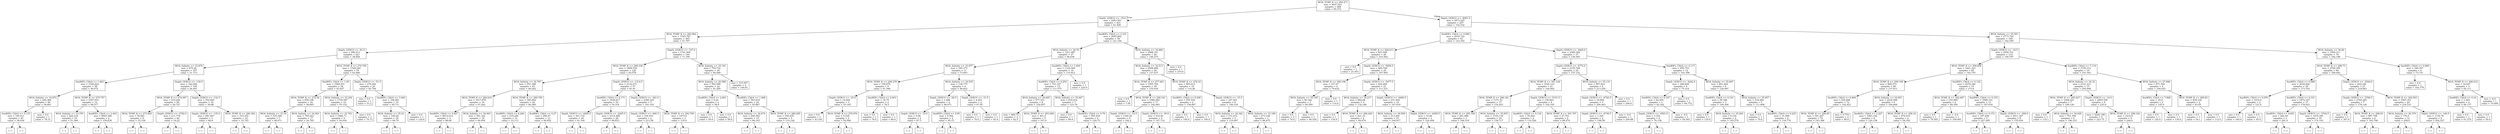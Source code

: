 digraph Tree {
node [shape=box] ;
0 [label="WOA_TEMP_K <= 294.271\nmse = 4447.023\nsamples = 668\nvalue = 95.572"] ;
1 [label="Depth_GEBCO <= -35.0\nmse = 2283.501\nsamples = 421\nvalue = 61.466"] ;
0 -> 1 [labeldistance=2.5, labelangle=45, headlabel="True"] ;
2 [label="WOA_TEMP_K <= 283.962\nmse = 1545.787\nsamples = 365\nvalue = 51.797"] ;
1 -> 2 ;
3 [label="Depth_GEBCO <= -81.0\nmse = 996.413\nsamples = 221\nvalue = 38.849"] ;
2 -> 3 ;
4 [label="WOA_Salinity <= 33.879\nmse = 675.24\nsamples = 167\nvalue = 31.713"] ;
3 -> 4 ;
5 [label="SeaWIFs_ChlrA <= 1.683\nmse = 1026.622\nsamples = 58\nvalue = 46.072"] ;
4 -> 5 ;
6 [label="WOA_Salinity <= 33.872\nmse = 209.366\nsamples = 46\nvalue = 39.801"] ;
5 -> 6 ;
7 [label="SeaWIFs_ChlrA <= 0.135\nmse = 169.411\nsamples = 45\nvalue = 38.634"] ;
6 -> 7 ;
8 [label="(...)"] ;
7 -> 8 ;
21 [label="(...)"] ;
7 -> 21 ;
92 [label="mse = 0.0\nsamples = 1\nvalue = 78.31"] ;
6 -> 92 ;
93 [label="WOA_TEMP_K <= 275.757\nmse = 3307.031\nsamples = 12\nvalue = 68.517"] ;
5 -> 93 ;
94 [label="WOA_Salinity <= 33.376\nmse = 224.218\nsamples = 10\nvalue = 51.394"] ;
93 -> 94 ;
95 [label="(...)"] ;
94 -> 95 ;
98 [label="(...)"] ;
94 -> 98 ;
107 [label="SeaWIFs_ChlrA <= 2.443\nmse = 9845.386\nsamples = 2\nvalue = 159.838"] ;
93 -> 107 ;
108 [label="(...)"] ;
107 -> 108 ;
109 [label="(...)"] ;
107 -> 109 ;
110 [label="Depth_GEBCO <= -139.5\nmse = 342.694\nsamples = 109\nvalue = 24.491"] ;
4 -> 110 ;
111 [label="WOA_TEMP_K <= 274.097\nmse = 219.244\nsamples = 90\nvalue = 20.727"] ;
110 -> 111 ;
112 [label="WOA_TEMP_K <= 273.893\nmse = 56.081\nsamples = 8\nvalue = 35.339"] ;
111 -> 112 ;
113 [label="(...)"] ;
112 -> 113 ;
126 [label="(...)"] ;
112 -> 126 ;
127 [label="Depth_GEBCO <= -3782.0\nmse = 211.778\nsamples = 82\nvalue = 19.22"] ;
111 -> 127 ;
128 [label="(...)"] ;
127 -> 128 ;
149 [label="(...)"] ;
127 -> 149 ;
234 [label="Depth_GEBCO <= -132.5\nmse = 552.665\nsamples = 19\nvalue = 39.88"] ;
110 -> 234 ;
235 [label="Depth_GEBCO <= -135.0\nmse = 681.847\nsamples = 3\nvalue = 68.6"] ;
234 -> 235 ;
236 [label="(...)"] ;
235 -> 236 ;
237 [label="(...)"] ;
235 -> 237 ;
240 [label="WOA_TEMP_K <= 280.382\nmse = 310.352\nsamples = 16\nvalue = 33.725"] ;
234 -> 240 ;
241 [label="(...)"] ;
240 -> 241 ;
244 [label="(...)"] ;
240 -> 244 ;
269 [label="WOA_TEMP_K <= 279.795\nmse = 1328.244\nsamples = 54\nvalue = 62.946"] ;
3 -> 269 ;
270 [label="SeaWIFs_ChlrA <= 1.05\nmse = 1069.451\nsamples = 34\nvalue = 43.927"] ;
269 -> 270 ;
271 [label="WOA_TEMP_K <= 272.54\nmse = 659.196\nsamples = 24\nvalue = 38.665"] ;
270 -> 271 ;
272 [label="WOA_Salinity <= 33.34\nmse = 335.399\nsamples = 7\nvalue = 46.071"] ;
271 -> 272 ;
273 [label="(...)"] ;
272 -> 273 ;
276 [label="(...)"] ;
272 -> 276 ;
277 [label="WOA_Salinity <= 34.483\nmse = 785.023\nsamples = 17\nvalue = 34.785"] ;
271 -> 277 ;
278 [label="(...)"] ;
277 -> 278 ;
283 [label="(...)"] ;
277 -> 283 ;
284 [label="WOA_Salinity <= 33.292\nmse = 1759.597\nsamples = 10\nvalue = 55.152"] ;
270 -> 284 ;
285 [label="WOA_Salinity <= 32.763\nmse = 1866.71\nsamples = 9\nvalue = 54.039"] ;
284 -> 285 ;
286 [label="(...)"] ;
285 -> 286 ;
287 [label="(...)"] ;
285 -> 287 ;
288 [label="mse = 0.0\nsamples = 1\nvalue = 70.73"] ;
284 -> 288 ;
289 [label="Depth_GEBCO <= -51.5\nmse = 279.044\nsamples = 20\nvalue = 92.744"] ;
269 -> 289 ;
290 [label="mse = 0.0\nsamples = 1\nvalue = 51.2"] ;
289 -> 290 ;
291 [label="SeaWIFs_ChlrA <= 3.044\nmse = 166.891\nsamples = 19\nvalue = 95.711"] ;
289 -> 291 ;
292 [label="WOA_Salinity <= 35.23\nmse = 149.28\nsamples = 18\nvalue = 94.79"] ;
291 -> 292 ;
293 [label="(...)"] ;
292 -> 293 ;
306 [label="(...)"] ;
292 -> 306 ;
307 [label="mse = 0.0\nsamples = 1\nvalue = 120.6"] ;
291 -> 307 ;
308 [label="Depth_GEBCO <= -107.0\nmse = 1741.469\nsamples = 144\nvalue = 71.189"] ;
2 -> 308 ;
309 [label="WOA_TEMP_K <= 290.336\nmse = 1808.539\nsamples = 120\nvalue = 65.576"] ;
308 -> 309 ;
310 [label="WOA_Salinity <= 34.787\nmse = 951.388\nsamples = 63\nvalue = 49.242"] ;
309 -> 310 ;
311 [label="WOA_TEMP_K <= 284.616\nmse = 1617.878\nsamples = 19\nvalue = 67.242"] ;
310 -> 311 ;
312 [label="SeaWIFs_ChlrA <= 0.827\nmse = 6614.614\nsamples = 3\nvalue = 98.68"] ;
311 -> 312 ;
313 [label="(...)"] ;
312 -> 313 ;
316 [label="(...)"] ;
312 -> 316 ;
317 [label="WOA_Salinity <= 34.603\nmse = 381.322\nsamples = 16\nvalue = 60.954"] ;
311 -> 317 ;
318 [label="(...)"] ;
317 -> 318 ;
339 [label="(...)"] ;
317 -> 339 ;
344 [label="WOA_TEMP_K <= 289.795\nmse = 385.894\nsamples = 44\nvalue = 40.389"] ;
310 -> 344 ;
345 [label="SeaWIFs_ChlrA <= 0.266\nmse = 219.246\nsamples = 31\nvalue = 33.113"] ;
344 -> 345 ;
346 [label="(...)"] ;
345 -> 346 ;
349 [label="(...)"] ;
345 -> 349 ;
394 [label="SeaWIFs_ChlrA <= 0.27\nmse = 286.97\nsamples = 13\nvalue = 60.852"] ;
344 -> 394 ;
395 [label="(...)"] ;
394 -> 395 ;
398 [label="(...)"] ;
394 -> 398 ;
413 [label="Depth_GEBCO <= -1314.5\nmse = 2132.071\nsamples = 57\nvalue = 81.91"] ;
309 -> 413 ;
414 [label="SeaWIFs_ChlrA <= 0.171\nmse = 1638.817\nsamples = 52\nvalue = 76.314"] ;
413 -> 414 ;
415 [label="Depth_GEBCO <= -4465.5\nmse = 441.732\nsamples = 24\nvalue = 61.104"] ;
414 -> 415 ;
416 [label="(...)"] ;
415 -> 416 ;
437 [label="(...)"] ;
415 -> 437 ;
456 [label="Depth_GEBCO <= -2205.5\nmse = 2314.484\nsamples = 28\nvalue = 89.833"] ;
414 -> 456 ;
457 [label="(...)"] ;
456 -> 457 ;
496 [label="(...)"] ;
456 -> 496 ;
501 [label="Depth_GEBCO <= -361.0\nmse = 2390.325\nsamples = 5\nvalue = 161.193"] ;
413 -> 501 ;
502 [label="Depth_GEBCO <= -600.5\nmse = 104.453\nsamples = 2\nvalue = 213.58"] ;
501 -> 502 ;
503 [label="(...)"] ;
502 -> 503 ;
504 [label="(...)"] ;
502 -> 504 ;
505 [label="WOA_TEMP_K <= 292.769\nmse = 1475.0\nsamples = 3\nvalue = 135.0"] ;
501 -> 505 ;
506 [label="(...)"] ;
505 -> 506 ;
509 [label="(...)"] ;
505 -> 509 ;
510 [label="WOA_Salinity <= 35.191\nmse = 759.732\nsamples = 24\nvalue = 94.948"] ;
308 -> 510 ;
511 [label="WOA_Salinity <= 20.588\nmse = 592.599\nsamples = 22\nvalue = 91.209"] ;
510 -> 511 ;
512 [label="SeaWIFs_ChlrA <= 2.861\nmse = 0.24\nsamples = 2\nvalue = 58.6"] ;
511 -> 512 ;
513 [label="mse = 0.0\nsamples = 1\nvalue = 59.0"] ;
512 -> 513 ;
514 [label="mse = 0.0\nsamples = 1\nvalue = 58.0"] ;
512 -> 514 ;
515 [label="SeaWIFs_ChlrA <= 1.906\nmse = 503.618\nsamples = 20\nvalue = 95.867"] ;
511 -> 515 ;
516 [label="WOA_Salinity <= 34.674\nmse = 449.593\nsamples = 15\nvalue = 90.163"] ;
515 -> 516 ;
517 [label="(...)"] ;
516 -> 517 ;
532 [label="(...)"] ;
516 -> 532 ;
545 [label="WOA_TEMP_K <= 289.295\nmse = 354.035\nsamples = 5\nvalue = 110.126"] ;
515 -> 545 ;
546 [label="(...)"] ;
545 -> 546 ;
551 [label="(...)"] ;
545 -> 551 ;
554 [label="mse = 315.507\nsamples = 2\nvalue = 144.81"] ;
510 -> 554 ;
555 [label="SeaWIFs_ChlrA <= 2.101\nmse = 2695.862\nsamples = 56\nvalue = 121.184"] ;
1 -> 555 ;
556 [label="WOA_Salinity <= 34.76\nmse = 1211.087\nsamples = 27\nvalue = 96.638"] ;
555 -> 556 ;
557 [label="WOA_Salinity <= 33.977\nmse = 345.373\nsamples = 11\nvalue = 73.693"] ;
556 -> 557 ;
558 [label="WOA_TEMP_K <= 289.278\nmse = 158.879\nsamples = 5\nvalue = 61.596"] ;
557 -> 558 ;
559 [label="Depth_GEBCO <= -25.0\nmse = 14.644\nsamples = 3\nvalue = 53.145"] ;
558 -> 559 ;
560 [label="mse = 0.0\nsamples = 1\nvalue = 43.183"] ;
559 -> 560 ;
561 [label="WOA_TEMP_K <= 279.976\nmse = 0.536\nsamples = 2\nvalue = 54.568"] ;
559 -> 561 ;
562 [label="(...)"] ;
561 -> 562 ;
563 [label="(...)"] ;
561 -> 563 ;
564 [label="SeaWIFs_ChlrA <= 2.003\nmse = 18.75\nsamples = 2\nvalue = 78.5"] ;
558 -> 564 ;
565 [label="mse = 0.0\nsamples = 1\nvalue = 76.0"] ;
564 -> 565 ;
566 [label="mse = 0.0\nsamples = 1\nvalue = 86.0"] ;
564 -> 566 ;
567 [label="WOA_Salinity <= 34.535\nmse = 138.775\nsamples = 6\nvalue = 89.822"] ;
557 -> 567 ;
568 [label="Depth_GEBCO <= -29.5\nmse = 1.488\nsamples = 4\nvalue = 96.071"] ;
567 -> 568 ;
569 [label="Depth_GEBCO <= -33.0\nmse = 0.08\nsamples = 2\nvalue = 97.3"] ;
568 -> 569 ;
570 [label="(...)"] ;
569 -> 570 ;
571 [label="(...)"] ;
569 -> 571 ;
572 [label="SeaWIFs_ChlrA <= 0.95\nmse = 0.562\nsamples = 2\nvalue = 95.15"] ;
568 -> 572 ;
573 [label="(...)"] ;
572 -> 573 ;
574 [label="(...)"] ;
572 -> 574 ;
575 [label="Depth_GEBCO <= -31.5\nmse = 4.203\nsamples = 2\nvalue = 67.95"] ;
567 -> 575 ;
576 [label="mse = 0.0\nsamples = 1\nvalue = 70.0"] ;
575 -> 576 ;
577 [label="mse = 0.0\nsamples = 1\nvalue = 65.9"] ;
575 -> 577 ;
578 [label="SeaWIFs_ChlrA <= 1.494\nmse = 1124.569\nsamples = 16\nvalue = 115.912"] ;
556 -> 578 ;
579 [label="SeaWIFs_ChlrA <= 0.254\nmse = 701.187\nsamples = 15\nvalue = 111.575"] ;
578 -> 579 ;
580 [label="WOA_Salinity <= 36.605\nmse = 577.551\nsamples = 8\nvalue = 102.857"] ;
579 -> 580 ;
581 [label="mse = 868.75\nsamples = 3\nvalue = 92.5"] ;
580 -> 581 ;
582 [label="WOA_TEMP_K <= 293.048\nmse = 401.0\nsamples = 5\nvalue = 107.0"] ;
580 -> 582 ;
583 [label="(...)"] ;
582 -> 583 ;
584 [label="(...)"] ;
582 -> 584 ;
585 [label="WOA_Salinity <= 35.067\nmse = 618.914\nsamples = 7\nvalue = 123.78"] ;
579 -> 585 ;
586 [label="mse = 0.0\nsamples = 1\nvalue = 99.9"] ;
585 -> 586 ;
587 [label="SeaWIFs_ChlrA <= 0.79\nmse = 595.438\nsamples = 6\nvalue = 129.75"] ;
585 -> 587 ;
588 [label="(...)"] ;
587 -> 588 ;
593 [label="(...)"] ;
587 -> 593 ;
594 [label="mse = 0.0\nsamples = 1\nvalue = 220.0"] ;
578 -> 594 ;
595 [label="WOA_Salinity <= 34.886\nmse = 2968.191\nsamples = 29\nvalue = 146.275"] ;
555 -> 595 ;
596 [label="WOA_Salinity <= 32.513\nmse = 2008.682\nsamples = 28\nvalue = 137.437"] ;
595 -> 596 ;
597 [label="WOA_TEMP_K <= 277.681\nmse = 1955.785\nsamples = 18\nvalue = 155.918"] ;
596 -> 597 ;
598 [label="mse = 0.0\nsamples = 1\nvalue = 7.95"] ;
597 -> 598 ;
599 [label="WOA_TEMP_K <= 290.161\nmse = 1086.993\nsamples = 17\nvalue = 162.083"] ;
597 -> 599 ;
600 [label="Depth_GEBCO <= -10.5\nmse = 1340.36\nsamples = 8\nvalue = 182.2"] ;
599 -> 600 ;
601 [label="(...)"] ;
600 -> 601 ;
608 [label="(...)"] ;
600 -> 608 ;
613 [label="Depth_GEBCO <= -30.0\nmse = 410.49\nsamples = 9\nvalue = 147.714"] ;
599 -> 613 ;
614 [label="(...)"] ;
613 -> 614 ;
615 [label="(...)"] ;
613 -> 615 ;
630 [label="WOA_TEMP_K <= 278.32\nmse = 845.613\nsamples = 10\nvalue = 110.26"] ;
596 -> 630 ;
631 [label="SeaWIFs_ChlrA <= 8.299\nmse = 555.556\nsamples = 2\nvalue = 156.667"] ;
630 -> 631 ;
632 [label="mse = 0.0\nsamples = 1\nvalue = 140.0"] ;
631 -> 632 ;
633 [label="mse = 0.0\nsamples = 1\nvalue = 190.0"] ;
631 -> 633 ;
634 [label="Depth_GEBCO <= -15.5\nmse = 347.401\nsamples = 8\nvalue = 100.316"] ;
630 -> 634 ;
635 [label="WOA_Salinity <= 34.342\nmse = 151.672\nsamples = 5\nvalue = 110.697"] ;
634 -> 635 ;
636 [label="(...)"] ;
635 -> 636 ;
643 [label="(...)"] ;
635 -> 643 ;
644 [label="WOA_Salinity <= 33.189\nmse = 273.106\nsamples = 3\nvalue = 86.475"] ;
634 -> 644 ;
645 [label="(...)"] ;
644 -> 645 ;
646 [label="(...)"] ;
644 -> 646 ;
649 [label="mse = 0.0\nsamples = 1\nvalue = 270.0"] ;
595 -> 649 ;
650 [label="Depth_GEBCO <= -4081.0\nmse = 2873.225\nsamples = 247\nvalue = 152.532"] ;
0 -> 650 [labeldistance=2.5, labelangle=-45, headlabel="False"] ;
651 [label="SeaWIFs_ChlrA <= 0.084\nmse = 2018.722\nsamples = 63\nvalue = 123.352"] ;
650 -> 651 ;
652 [label="WOA_TEMP_K <= 294.611\nmse = 823.528\nsamples = 26\nvalue = 103.562"] ;
651 -> 652 ;
653 [label="mse = 0.0\nsamples = 1\nvalue = 21.053"] ;
652 -> 653 ;
654 [label="Depth_GEBCO <= -5659.5\nmse = 489.706\nsamples = 25\nvalue = 107.905"] ;
652 -> 654 ;
655 [label="WOA_TEMP_K <= 300.198\nmse = 337.67\nsamples = 4\nvalue = 79.632"] ;
654 -> 655 ;
656 [label="WOA_Salinity <= 35.195\nmse = 40.342\nsamples = 3\nvalue = 69.509"] ;
655 -> 656 ;
657 [label="mse = 0.0\nsamples = 2\nvalue = 74.0"] ;
656 -> 657 ;
658 [label="mse = 0.0\nsamples = 1\nvalue = 60.526"] ;
656 -> 658 ;
659 [label="mse = 0.0\nsamples = 1\nvalue = 110.0"] ;
655 -> 659 ;
660 [label="Depth_GEBCO <= -5477.5\nmse = 402.484\nsamples = 21\nvalue = 111.231"] ;
654 -> 660 ;
661 [label="WOA_Salinity <= 35.217\nmse = 882.08\nsamples = 3\nvalue = 132.189"] ;
660 -> 661 ;
662 [label="mse = 0.0\nsamples = 1\nvalue = 154.0"] ;
661 -> 662 ;
663 [label="WOA_TEMP_K <= 298.429\nmse = 421.33\nsamples = 2\nvalue = 99.474"] ;
661 -> 663 ;
664 [label="(...)"] ;
663 -> 664 ;
665 [label="(...)"] ;
663 -> 665 ;
666 [label="Depth_GEBCO <= -4480.5\nmse = 231.004\nsamples = 18\nvalue = 107.618"] ;
660 -> 666 ;
667 [label="WOA_Salinity <= 36.958\nmse = 213.491\nsamples = 15\nvalue = 104.917"] ;
666 -> 667 ;
668 [label="(...)"] ;
667 -> 668 ;
693 [label="(...)"] ;
667 -> 693 ;
694 [label="Depth_GEBCO <= -4459.5\nmse = 10.06\nsamples = 3\nvalue = 124.494"] ;
666 -> 694 ;
695 [label="(...)"] ;
694 -> 695 ;
696 [label="(...)"] ;
694 -> 696 ;
699 [label="Depth_GEBCO <= -4665.0\nmse = 2380.364\nsamples = 37\nvalue = 136.545"] ;
651 -> 699 ;
700 [label="Depth_GEBCO <= -4772.0\nmse = 2155.708\nsamples = 25\nvalue = 157.152"] ;
699 -> 700 ;
701 [label="WOA_TEMP_K <= 301.144\nmse = 1520.123\nsamples = 21\nvalue = 144.062"] ;
700 -> 701 ;
702 [label="WOA_TEMP_K <= 296.341\nmse = 1371.53\nsamples = 17\nvalue = 152.453"] ;
701 -> 702 ;
703 [label="WOA_TEMP_K <= 295.184\nmse = 281.989\nsamples = 3\nvalue = 106.518"] ;
702 -> 703 ;
704 [label="(...)"] ;
703 -> 704 ;
705 [label="(...)"] ;
703 -> 705 ;
708 [label="WOA_Salinity <= 35.855\nmse = 1193.139\nsamples = 14\nvalue = 158.717"] ;
702 -> 708 ;
709 [label="(...)"] ;
708 -> 709 ;
726 [label="(...)"] ;
708 -> 726 ;
735 [label="Depth_GEBCO <= -5151.5\nmse = 150.693\nsamples = 4\nvalue = 102.105"] ;
701 -> 735 ;
736 [label="SeaWIFs_ChlrA <= 0.134\nmse = 55.402\nsamples = 2\nvalue = 110.526"] ;
735 -> 736 ;
737 [label="(...)"] ;
736 -> 737 ;
738 [label="(...)"] ;
736 -> 738 ;
739 [label="WOA_TEMP_K <= 301.767\nmse = 27.701\nsamples = 2\nvalue = 89.474"] ;
735 -> 739 ;
740 [label="(...)"] ;
739 -> 740 ;
741 [label="(...)"] ;
739 -> 741 ;
742 [label="WOA_Salinity <= 35.131\nmse = 997.823\nsamples = 4\nvalue = 213.254"] ;
700 -> 742 ;
743 [label="Depth_GEBCO <= -4726.5\nmse = 18.856\nsamples = 3\nvalue = 200.463"] ;
742 -> 743 ;
744 [label="Depth_GEBCO <= -4738.5\nmse = 1.345\nsamples = 2\nvalue = 198.58"] ;
743 -> 744 ;
745 [label="(...)"] ;
744 -> 745 ;
746 [label="(...)"] ;
744 -> 746 ;
747 [label="mse = -0.0\nsamples = 1\nvalue = 209.88"] ;
743 -> 747 ;
748 [label="mse = 0.0\nsamples = 1\nvalue = 290.0"] ;
742 -> 748 ;
749 [label="SeaWIFs_ChlrA <= 0.117\nmse = 959.753\nsamples = 12\nvalue = 103.396"] ;
699 -> 749 ;
750 [label="Depth_GEBCO <= -4242.0\nmse = 289.894\nsamples = 4\nvalue = 75.314"] ;
749 -> 750 ;
751 [label="SeaWIFs_ChlrA <= 0.107\nmse = 62.459\nsamples = 3\nvalue = 62.342"] ;
750 -> 751 ;
752 [label="Depth_GEBCO <= -4581.0\nmse = 3.352\nsamples = 2\nvalue = 70.138"] ;
751 -> 752 ;
753 [label="(...)"] ;
752 -> 753 ;
754 [label="(...)"] ;
752 -> 754 ;
755 [label="mse = -0.0\nsamples = 1\nvalue = 54.545"] ;
751 -> 755 ;
756 [label="mse = 0.0\nsamples = 1\nvalue = 94.772"] ;
750 -> 756 ;
757 [label="WOA_Salinity <= 35.687\nmse = 401.824\nsamples = 8\nvalue = 124.997"] ;
749 -> 757 ;
758 [label="SeaWIFs_ChlrA <= 0.161\nmse = 59.348\nsamples = 3\nvalue = 140.384"] ;
757 -> 758 ;
759 [label="mse = 0.0\nsamples = 1\nvalue = 130.0"] ;
758 -> 759 ;
760 [label="WOA_Salinity <= 35.294\nmse = 8.154\nsamples = 2\nvalue = 145.576"] ;
758 -> 760 ;
761 [label="(...)"] ;
760 -> 761 ;
762 [label="(...)"] ;
760 -> 762 ;
763 [label="WOA_Salinity <= 35.957\nmse = 318.484\nsamples = 5\nvalue = 111.808"] ;
757 -> 763 ;
764 [label="mse = 0.0\nsamples = 1\nvalue = 70.0"] ;
763 -> 764 ;
765 [label="SeaWIFs_ChlrA <= 0.225\nmse = 31.698\nsamples = 4\nvalue = 118.776"] ;
763 -> 765 ;
766 [label="(...)"] ;
765 -> 766 ;
769 [label="(...)"] ;
765 -> 769 ;
770 [label="WOA_Salinity <= 35.591\nmse = 2773.726\nsamples = 184\nvalue = 162.559"] ;
650 -> 770 ;
771 [label="Depth_GEBCO <= -16.5\nmse = 2050.701\nsamples = 114\nvalue = 150.797"] ;
770 -> 771 ;
772 [label="WOA_TEMP_K <= 300.608\nmse = 1441.323\nsamples = 95\nvalue = 142.755"] ;
771 -> 772 ;
773 [label="WOA_TEMP_K <= 299.106\nmse = 809.572\nsamples = 80\nvalue = 137.811"] ;
772 -> 773 ;
774 [label="SeaWIFs_ChlrA <= 6.869\nmse = 436.898\nsamples = 72\nvalue = 142.423"] ;
773 -> 774 ;
775 [label="WOA_TEMP_K <= 294.85\nmse = 391.267\nsamples = 70\nvalue = 143.386"] ;
774 -> 775 ;
776 [label="(...)"] ;
775 -> 776 ;
785 [label="(...)"] ;
775 -> 785 ;
876 [label="mse = 0.774\nsamples = 2\nvalue = 88.0"] ;
774 -> 876 ;
877 [label="WOA_Salinity <= 34.951\nmse = 2236.599\nsamples = 8\nvalue = 104.664"] ;
773 -> 877 ;
878 [label="SeaWIFs_ChlrA <= 2.227\nmse = 1863.182\nsamples = 6\nvalue = 120.158"] ;
877 -> 878 ;
879 [label="(...)"] ;
878 -> 879 ;
888 [label="(...)"] ;
878 -> 888 ;
889 [label="WOA_TEMP_K <= 299.32\nmse = 476.033\nsamples = 2\nvalue = 58.182"] ;
877 -> 889 ;
890 [label="(...)"] ;
889 -> 890 ;
891 [label="(...)"] ;
889 -> 891 ;
892 [label="SeaWIFs_ChlrA <= 0.132\nmse = 4278.346\nsamples = 15\nvalue = 173.6"] ;
772 -> 892 ;
893 [label="WOA_TEMP_K <= 302.487\nmse = 193.985\nsamples = 2\nvalue = 89.394"] ;
892 -> 893 ;
894 [label="mse = 0.0\nsamples = 1\nvalue = 79.545"] ;
893 -> 894 ;
895 [label="mse = -0.0\nsamples = 1\nvalue = 109.091"] ;
893 -> 895 ;
896 [label="SeaWIFs_ChlrA <= 0.155\nmse = 3580.331\nsamples = 13\nvalue = 187.634"] ;
892 -> 896 ;
897 [label="SeaWIFs_ChlrA <= 0.151\nmse = 197.458\nsamples = 5\nvalue = 227.385"] ;
896 -> 897 ;
898 [label="(...)"] ;
897 -> 898 ;
905 [label="(...)"] ;
897 -> 905 ;
906 [label="Depth_GEBCO <= -369.0\nmse = 4011.307\nsamples = 8\nvalue = 155.834"] ;
896 -> 906 ;
907 [label="(...)"] ;
906 -> 907 ;
918 [label="(...)"] ;
906 -> 918 ;
919 [label="SeaWIFs_ChlrA <= 7.119\nmse = 3150.312\nsamples = 19\nvalue = 191.543"] ;
771 -> 919 ;
920 [label="WOA_Salinity <= 34.32\nmse = 2141.231\nsamples = 15\nvalue = 205.008"] ;
919 -> 920 ;
921 [label="WOA_TEMP_K <= 295.427\nmse = 1008.243\nsamples = 7\nvalue = 189.129"] ;
920 -> 921 ;
922 [label="mse = 0.0\nsamples = 1\nvalue = 135.1"] ;
921 -> 922 ;
923 [label="WOA_Salinity <= 34.028\nmse = 701.556\nsamples = 6\nvalue = 196.333"] ;
921 -> 923 ;
924 [label="(...)"] ;
923 -> 924 ;
927 [label="(...)"] ;
923 -> 927 ;
928 [label="Depth_GEBCO <= -14.0\nmse = 2905.556\nsamples = 8\nvalue = 235.0"] ;
920 -> 928 ;
929 [label="mse = 4292.188\nsamples = 4\nvalue = 223.75"] ;
928 -> 929 ;
930 [label="WOA_TEMP_K <= 299.102\nmse = 1614.0\nsamples = 4\nvalue = 244.0"] ;
928 -> 930 ;
931 [label="(...)"] ;
930 -> 931 ;
932 [label="(...)"] ;
930 -> 932 ;
933 [label="WOA_Salinity <= 27.996\nmse = 871.502\nsamples = 4\nvalue = 104.025"] ;
919 -> 933 ;
934 [label="SeaWIFs_ChlrA <= 7.868\nmse = 25.0\nsamples = 2\nvalue = 125.0"] ;
933 -> 934 ;
935 [label="mse = 0.0\nsamples = 1\nvalue = 120.0"] ;
934 -> 935 ;
936 [label="mse = 0.0\nsamples = 1\nvalue = 130.0"] ;
934 -> 936 ;
937 [label="WOA_TEMP_K <= 299.83\nmse = 838.102\nsamples = 2\nvalue = 83.05"] ;
933 -> 937 ;
938 [label="mse = 0.0\nsamples = 1\nvalue = 54.1"] ;
937 -> 938 ;
939 [label="mse = 0.0\nsamples = 1\nvalue = 112.0"] ;
937 -> 939 ;
940 [label="WOA_Salinity <= 36.69\nmse = 3364.311\nsamples = 70\nvalue = 182.198"] ;
770 -> 940 ;
941 [label="WOA_TEMP_K <= 298.73\nmse = 2708.395\nsamples = 66\nvalue = 189.642"] ;
940 -> 941 ;
942 [label="SeaWIFs_ChlrA <= 0.088\nmse = 2034.826\nsamples = 39\nvalue = 173.703"] ;
941 -> 942 ;
943 [label="SeaWIFs_ChlrA <= 0.076\nmse = 1014.0\nsamples = 2\nvalue = 121.0"] ;
942 -> 943 ;
944 [label="mse = 0.0\nsamples = 1\nvalue = 160.0"] ;
943 -> 944 ;
945 [label="mse = 0.0\nsamples = 1\nvalue = 95.0"] ;
943 -> 945 ;
946 [label="SeaWIFs_ChlrA <= 0.101\nmse = 1872.167\nsamples = 37\nvalue = 178.023"] ;
942 -> 946 ;
947 [label="SeaWIFs_ChlrA <= 0.093\nmse = 262.44\nsamples = 2\nvalue = 291.0"] ;
946 -> 947 ;
948 [label="(...)"] ;
947 -> 948 ;
949 [label="(...)"] ;
947 -> 949 ;
950 [label="Depth_GEBCO <= -3744.5\nmse = 1479.395\nsamples = 35\nvalue = 174.193"] ;
946 -> 950 ;
951 [label="(...)"] ;
950 -> 951 ;
956 [label="(...)"] ;
950 -> 956 ;
991 [label="Depth_GEBCO <= -2540.0\nmse = 2623.66\nsamples = 27\nvalue = 218.863"] ;
941 -> 991 ;
992 [label="Depth_GEBCO <= -3780.5\nmse = 2760.285\nsamples = 7\nvalue = 178.126"] ;
991 -> 992 ;
993 [label="mse = 0.0\nsamples = 1\nvalue = 307.9"] ;
992 -> 993 ;
994 [label="WOA_TEMP_K <= 298.93\nmse = 987.799\nsamples = 6\nvalue = 163.706"] ;
992 -> 994 ;
995 [label="(...)"] ;
994 -> 995 ;
996 [label="(...)"] ;
994 -> 996 ;
1001 [label="WOA_TEMP_K <= 300.503\nmse = 1687.351\nsamples = 20\nvalue = 234.531"] ;
991 -> 1001 ;
1002 [label="WOA_Salinity <= 36.379\nmse = 776.0\nsamples = 12\nvalue = 258.0"] ;
1001 -> 1002 ;
1003 [label="(...)"] ;
1002 -> 1003 ;
1004 [label="(...)"] ;
1002 -> 1004 ;
1015 [label="Depth_GEBCO <= -140.5\nmse = 1154.78\nsamples = 8\nvalue = 202.527"] ;
1001 -> 1015 ;
1016 [label="(...)"] ;
1015 -> 1016 ;
1019 [label="(...)"] ;
1015 -> 1019 ;
1022 [label="SeaWIFs_ChlrA <= 0.089\nmse = 349.397\nsamples = 4\nvalue = 73.731"] ;
940 -> 1022 ;
1023 [label="mse = 0.0\nsamples = 1\nvalue = 102.779"] ;
1022 -> 1023 ;
1024 [label="WOA_TEMP_K <= 296.012\nmse = 16.627\nsamples = 3\nvalue = 62.111"] ;
1022 -> 1024 ;
1025 [label="SeaWIFs_ChlrA <= 0.16\nmse = 1.293\nsamples = 2\nvalue = 60.137"] ;
1024 -> 1025 ;
1026 [label="mse = 0.0\nsamples = 1\nvalue = 61.274"] ;
1025 -> 1026 ;
1027 [label="mse = 0.0\nsamples = 1\nvalue = 59.0"] ;
1025 -> 1027 ;
1028 [label="mse = -0.0\nsamples = 1\nvalue = 70.009"] ;
1024 -> 1028 ;
}